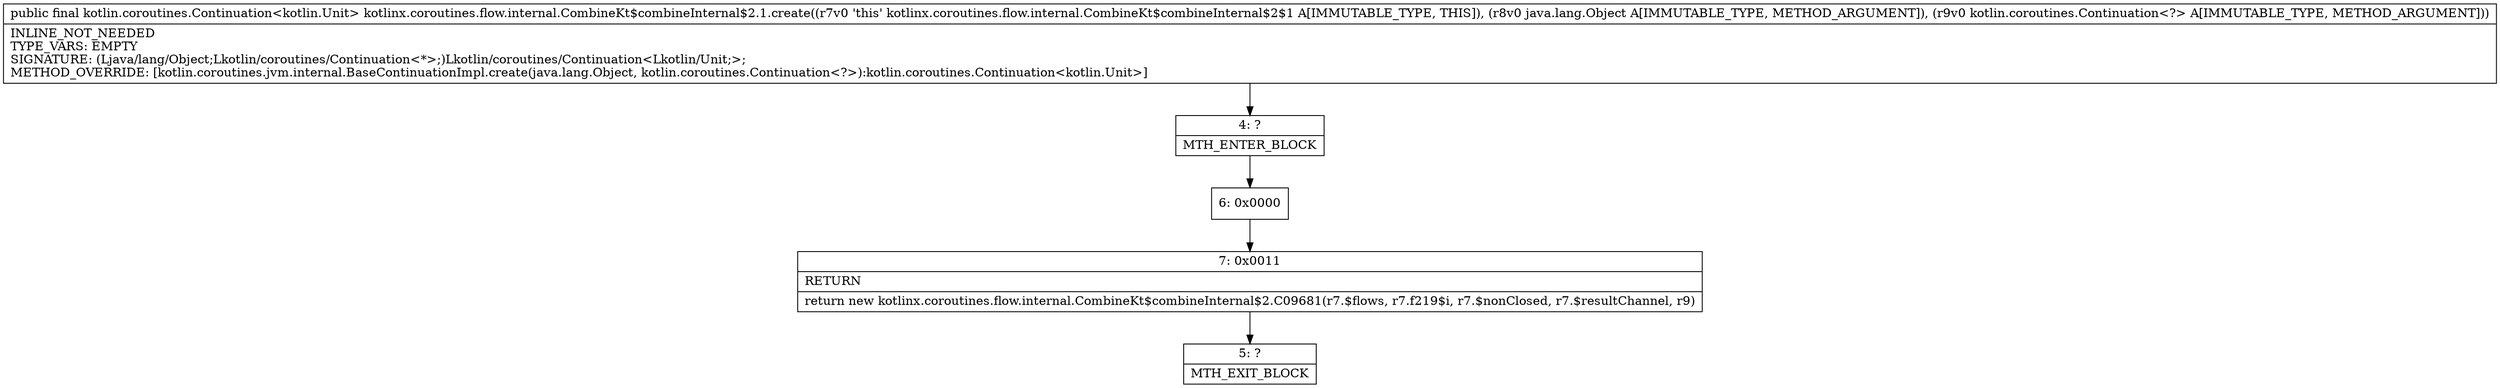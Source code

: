 digraph "CFG forkotlinx.coroutines.flow.internal.CombineKt$combineInternal$2.1.create(Ljava\/lang\/Object;Lkotlin\/coroutines\/Continuation;)Lkotlin\/coroutines\/Continuation;" {
Node_4 [shape=record,label="{4\:\ ?|MTH_ENTER_BLOCK\l}"];
Node_6 [shape=record,label="{6\:\ 0x0000}"];
Node_7 [shape=record,label="{7\:\ 0x0011|RETURN\l|return new kotlinx.coroutines.flow.internal.CombineKt$combineInternal$2.C09681(r7.$flows, r7.f219$i, r7.$nonClosed, r7.$resultChannel, r9)\l}"];
Node_5 [shape=record,label="{5\:\ ?|MTH_EXIT_BLOCK\l}"];
MethodNode[shape=record,label="{public final kotlin.coroutines.Continuation\<kotlin.Unit\> kotlinx.coroutines.flow.internal.CombineKt$combineInternal$2.1.create((r7v0 'this' kotlinx.coroutines.flow.internal.CombineKt$combineInternal$2$1 A[IMMUTABLE_TYPE, THIS]), (r8v0 java.lang.Object A[IMMUTABLE_TYPE, METHOD_ARGUMENT]), (r9v0 kotlin.coroutines.Continuation\<?\> A[IMMUTABLE_TYPE, METHOD_ARGUMENT]))  | INLINE_NOT_NEEDED\lTYPE_VARS: EMPTY\lSIGNATURE: (Ljava\/lang\/Object;Lkotlin\/coroutines\/Continuation\<*\>;)Lkotlin\/coroutines\/Continuation\<Lkotlin\/Unit;\>;\lMETHOD_OVERRIDE: [kotlin.coroutines.jvm.internal.BaseContinuationImpl.create(java.lang.Object, kotlin.coroutines.Continuation\<?\>):kotlin.coroutines.Continuation\<kotlin.Unit\>]\l}"];
MethodNode -> Node_4;Node_4 -> Node_6;
Node_6 -> Node_7;
Node_7 -> Node_5;
}

